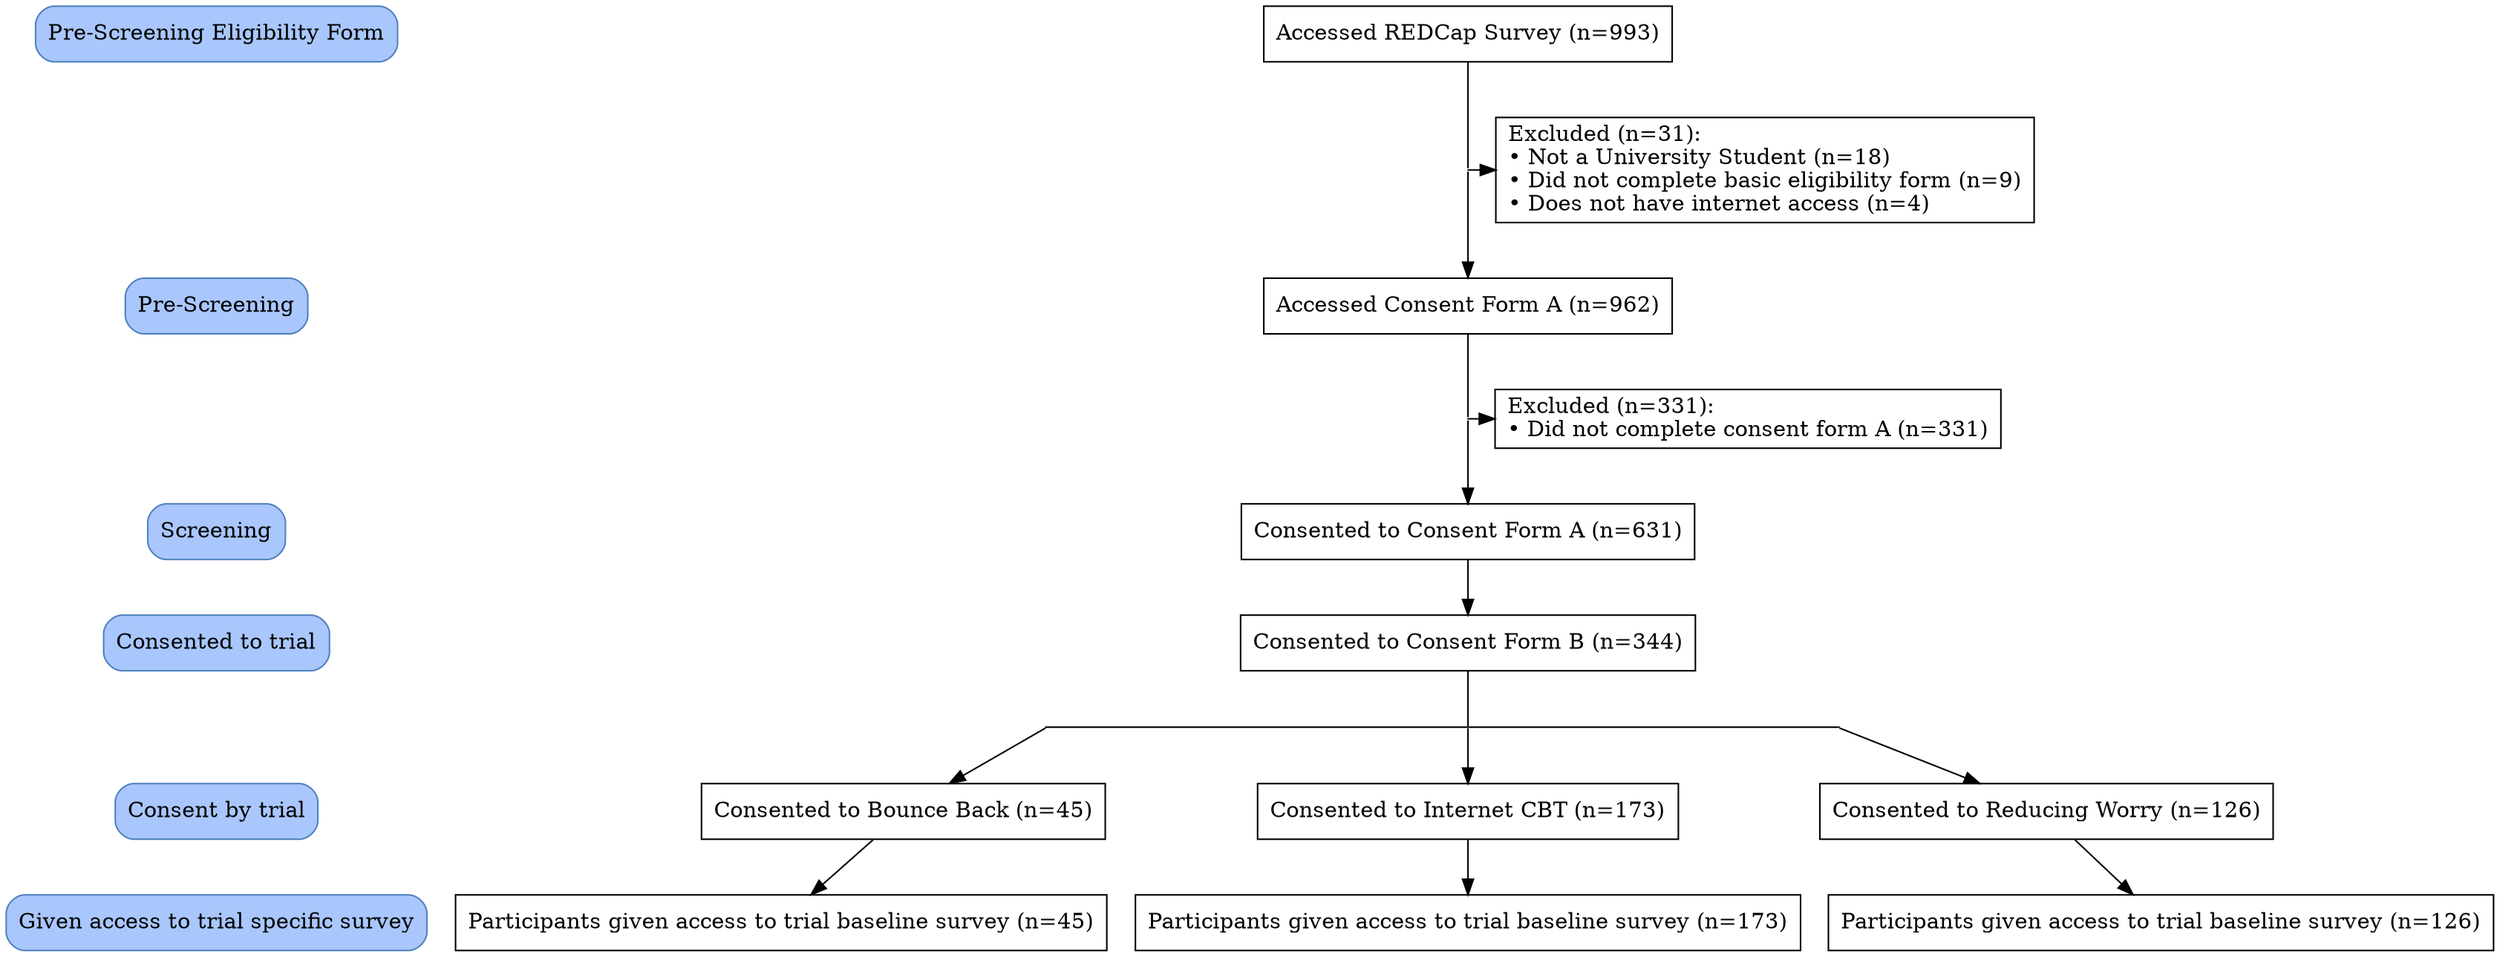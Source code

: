 digraph consort_diagram {
  graph [layout = dot]

node [shape = rectangle, style = "rounded,filled", fillcolor = "#A9C7FD" color = "#4F81BD"]
label13 [label = "Pre-Screening Eligibility Form"]
label14 [label = "Pre-Screening"]
label15 [label = "Screening"]
label16 [label = "Consented to trial"]
label17 [label = "Consent by trial"]
label18 [label = "Given access to trial specific survey"]


edge[style=invis];
label13 -> label14 -> label15 -> label16 -> label17 -> label18;


# node definitions with substituted label text
  node [shape = rectangle, fillcolor = Biege, style="", fillcolor = "", color = ""]

node1 [label = "Accessed REDCap Survey (n=993)"]
node2 [label = "Excluded (n=31):\l• Not a University Student (n=18)\l• Did not complete basic eligibility form (n=9)\l• Does not have internet access (n=4)\l"]
node3 [label = "Accessed Consent Form A (n=962)"]
node4 [label = "Excluded (n=331):\l• Did not complete consent form A (n=331)\l"]
node5 [label = "Consented to Consent Form A (n=631)"]
node6 [label = "Consented to Consent Form B (n=344)"]
node7 [label = "Consented to Bounce Back (n=45)"]
node8 [label = "Consented to Internet CBT (n=173)"]
node9 [label = "Consented to Reducing Worry (n=126)"]
node10 [label = "Participants given access to trial baseline survey (n=45)"]
node11 [label = "Participants given access to trial baseline survey (n=173)"]
node12 [label = "Participants given access to trial baseline survey (n=126)"]


## Invisible point node for joints

node [shape = point, width = 0]

P1 P2 P3 P4 P5

subgraph {
  rank = same; rankdir = LR; label13;  node1;
  }
subgraph {
  rank = same; rankdir = LR; P1; node2;
  }
subgraph {
  rank = same; rankdir = LR; label14;  node3;
  }
subgraph {
  rank = same; rankdir = LR; P2; node4;
  }
subgraph {
  rank = same; rankdir = LR; label15;  node5;
  }
subgraph {
  rank = same; rankdir = LR; label16;  node6;
  }
subgraph {
  rank = same; rankdir = LR; P3; P4; P5;
  }
subgraph {
  rank = same; rankdir = LR; label17;  node7; node8; node9;
  }
subgraph {
  rank = same; rankdir = LR; label18;  node10; node11; node12;
  }

edge[style=""];

node1 -> P1 [arrowhead = none];
P1 -> node2;
P1 -> node3;
node3 -> P2 [arrowhead = none];
P2 -> node4;
P2 -> node5;
node5 -> node6;
node6 -> P4 [arrowhead = none];
P3 -> node7;
P4 -> node8;
P5 -> node9;
P3 -> P4 -> P5 [arrowhead = none, minlen = 10];
node7 -> node10;
node8 -> node11;
node9 -> node12;


}
